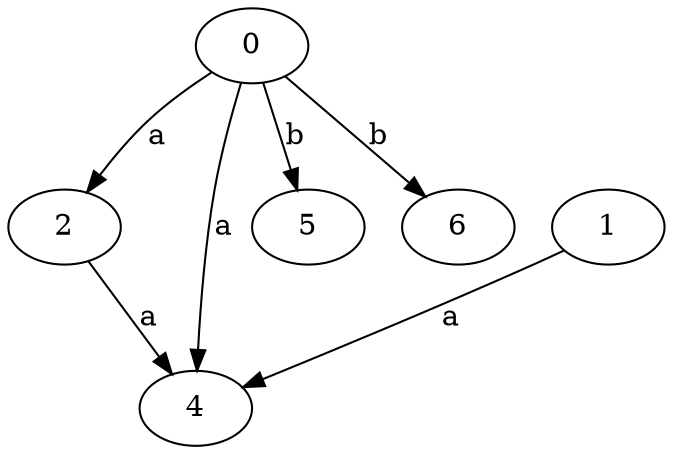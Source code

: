 strict digraph  {
2;
0;
4;
5;
1;
6;
2 -> 4  [label=a];
0 -> 2  [label=a];
0 -> 4  [label=a];
0 -> 5  [label=b];
0 -> 6  [label=b];
1 -> 4  [label=a];
}
